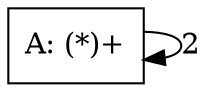 digraph bb_loop{
A [label="A: (*)+", shape="box", cond=true, minrepeat=1, maxrepeat=none, getid="A"]
A -> A [label=2, childnumber=2]
}
